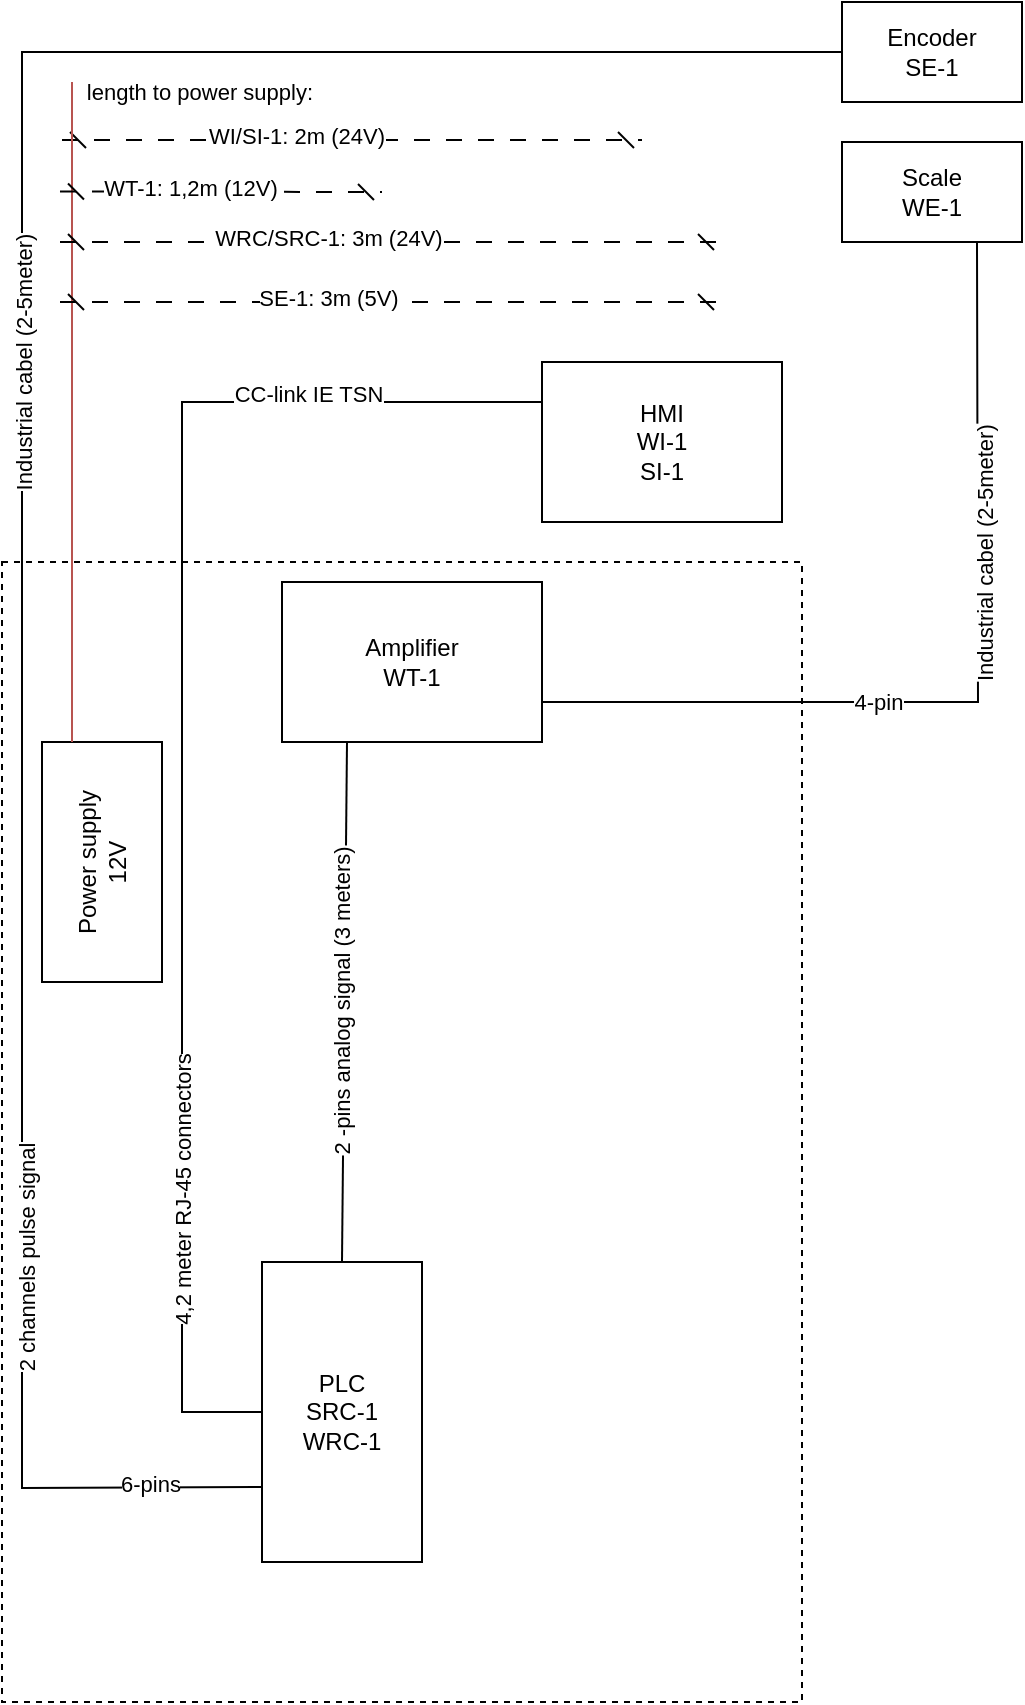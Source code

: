<mxfile version="24.2.3" type="github">
  <diagram name="Page-1" id="sPys2mc9D2b48111uiaz">
    <mxGraphModel dx="976" dy="710" grid="1" gridSize="10" guides="1" tooltips="1" connect="1" arrows="1" fold="1" page="1" pageScale="1" pageWidth="827" pageHeight="1169" math="0" shadow="0">
      <root>
        <mxCell id="0" />
        <mxCell id="1" parent="0" />
        <mxCell id="R1wfHXJHx0eblm2WkBQ_-14" value="" style="rounded=0;whiteSpace=wrap;html=1;fillColor=none;dashed=1;" vertex="1" parent="1">
          <mxGeometry x="240" y="340" width="400" height="570" as="geometry" />
        </mxCell>
        <mxCell id="R1wfHXJHx0eblm2WkBQ_-7" value="Power supply&lt;div&gt;12V&lt;/div&gt;" style="rounded=0;whiteSpace=wrap;html=1;rotation=-90;" vertex="1" parent="1">
          <mxGeometry x="230" y="460" width="120" height="60" as="geometry" />
        </mxCell>
        <mxCell id="R1wfHXJHx0eblm2WkBQ_-8" value="PLC&lt;div&gt;SRC-1&lt;/div&gt;&lt;div&gt;WRC-1&lt;/div&gt;" style="rounded=0;whiteSpace=wrap;html=1;" vertex="1" parent="1">
          <mxGeometry x="370" y="690" width="80" height="150" as="geometry" />
        </mxCell>
        <mxCell id="R1wfHXJHx0eblm2WkBQ_-9" value="HMI&lt;div&gt;WI-1&lt;/div&gt;&lt;div&gt;SI-1&lt;/div&gt;" style="rounded=0;whiteSpace=wrap;html=1;" vertex="1" parent="1">
          <mxGeometry x="510" y="240" width="120" height="80" as="geometry" />
        </mxCell>
        <mxCell id="R1wfHXJHx0eblm2WkBQ_-10" value="Encoder&lt;div&gt;SE-1&lt;/div&gt;" style="rounded=0;whiteSpace=wrap;html=1;" vertex="1" parent="1">
          <mxGeometry x="660" y="60" width="90" height="50" as="geometry" />
        </mxCell>
        <mxCell id="R1wfHXJHx0eblm2WkBQ_-11" value="Scale&lt;div&gt;WE-1&lt;/div&gt;" style="rounded=0;whiteSpace=wrap;html=1;" vertex="1" parent="1">
          <mxGeometry x="660" y="130" width="90" height="50" as="geometry" />
        </mxCell>
        <mxCell id="R1wfHXJHx0eblm2WkBQ_-13" value="&lt;div&gt;Amplifier&lt;/div&gt;&lt;div&gt;WT-1&lt;/div&gt;" style="rounded=0;whiteSpace=wrap;html=1;" vertex="1" parent="1">
          <mxGeometry x="380" y="350" width="130" height="80" as="geometry" />
        </mxCell>
        <mxCell id="R1wfHXJHx0eblm2WkBQ_-15" value="" style="endArrow=none;html=1;rounded=0;entryX=0;entryY=0.25;entryDx=0;entryDy=0;exitX=0;exitY=0.5;exitDx=0;exitDy=0;" edge="1" parent="1" source="R1wfHXJHx0eblm2WkBQ_-8" target="R1wfHXJHx0eblm2WkBQ_-9">
          <mxGeometry width="50" height="50" relative="1" as="geometry">
            <mxPoint x="150" y="305" as="sourcePoint" />
            <mxPoint x="200" y="255" as="targetPoint" />
            <Array as="points">
              <mxPoint x="330" y="765" />
              <mxPoint x="330" y="260" />
            </Array>
          </mxGeometry>
        </mxCell>
        <mxCell id="R1wfHXJHx0eblm2WkBQ_-26" value="CC-link IE TSN" style="edgeLabel;html=1;align=center;verticalAlign=middle;resizable=0;points=[];" vertex="1" connectable="0" parent="R1wfHXJHx0eblm2WkBQ_-15">
          <mxGeometry x="0.677" y="4" relative="1" as="geometry">
            <mxPoint as="offset" />
          </mxGeometry>
        </mxCell>
        <mxCell id="R1wfHXJHx0eblm2WkBQ_-27" value="4,2 meter RJ-45 connectors" style="edgeLabel;html=1;align=center;verticalAlign=middle;resizable=0;points=[];rotation=-90;" vertex="1" connectable="0" parent="R1wfHXJHx0eblm2WkBQ_-15">
          <mxGeometry x="-0.583" relative="1" as="geometry">
            <mxPoint as="offset" />
          </mxGeometry>
        </mxCell>
        <mxCell id="R1wfHXJHx0eblm2WkBQ_-16" value="" style="endArrow=none;html=1;rounded=0;entryX=0.75;entryY=1;entryDx=0;entryDy=0;exitX=1;exitY=0.75;exitDx=0;exitDy=0;" edge="1" parent="1" source="R1wfHXJHx0eblm2WkBQ_-13" target="R1wfHXJHx0eblm2WkBQ_-11">
          <mxGeometry width="50" height="50" relative="1" as="geometry">
            <mxPoint x="728" y="360" as="sourcePoint" />
            <mxPoint x="730" y="200" as="targetPoint" />
            <Array as="points">
              <mxPoint x="728" y="410" />
            </Array>
          </mxGeometry>
        </mxCell>
        <mxCell id="R1wfHXJHx0eblm2WkBQ_-17" value="4-pin" style="edgeLabel;html=1;align=center;verticalAlign=middle;resizable=0;points=[];" vertex="1" connectable="0" parent="R1wfHXJHx0eblm2WkBQ_-16">
          <mxGeometry x="-0.252" relative="1" as="geometry">
            <mxPoint as="offset" />
          </mxGeometry>
        </mxCell>
        <mxCell id="R1wfHXJHx0eblm2WkBQ_-18" value="Industrial cabel (2-5meter)" style="edgeLabel;html=1;align=center;verticalAlign=middle;resizable=0;points=[];rotation=-90;" vertex="1" connectable="0" parent="R1wfHXJHx0eblm2WkBQ_-16">
          <mxGeometry x="0.304" y="-3" relative="1" as="geometry">
            <mxPoint as="offset" />
          </mxGeometry>
        </mxCell>
        <mxCell id="R1wfHXJHx0eblm2WkBQ_-19" value="" style="endArrow=none;html=1;rounded=0;entryX=0;entryY=0.5;entryDx=0;entryDy=0;exitX=0;exitY=0.75;exitDx=0;exitDy=0;" edge="1" parent="1" source="R1wfHXJHx0eblm2WkBQ_-8" target="R1wfHXJHx0eblm2WkBQ_-10">
          <mxGeometry width="50" height="50" relative="1" as="geometry">
            <mxPoint x="120" y="380" as="sourcePoint" />
            <mxPoint x="510" y="110" as="targetPoint" />
            <Array as="points">
              <mxPoint x="250" y="803" />
              <mxPoint x="250" y="85" />
            </Array>
          </mxGeometry>
        </mxCell>
        <mxCell id="R1wfHXJHx0eblm2WkBQ_-20" value="6-pins" style="edgeLabel;html=1;align=center;verticalAlign=middle;resizable=0;points=[];" vertex="1" connectable="0" parent="R1wfHXJHx0eblm2WkBQ_-19">
          <mxGeometry x="-0.91" y="-2" relative="1" as="geometry">
            <mxPoint as="offset" />
          </mxGeometry>
        </mxCell>
        <mxCell id="R1wfHXJHx0eblm2WkBQ_-21" value="Industrial cabel (2-5meter)" style="edgeLabel;html=1;align=center;verticalAlign=middle;resizable=0;points=[];rotation=-90;" vertex="1" connectable="0" parent="R1wfHXJHx0eblm2WkBQ_-19">
          <mxGeometry x="0.095" y="-1" relative="1" as="geometry">
            <mxPoint y="1" as="offset" />
          </mxGeometry>
        </mxCell>
        <mxCell id="R1wfHXJHx0eblm2WkBQ_-25" value="2 channels pulse signal" style="edgeLabel;html=1;align=center;verticalAlign=middle;resizable=0;points=[];rotation=-90;" vertex="1" connectable="0" parent="R1wfHXJHx0eblm2WkBQ_-19">
          <mxGeometry x="-0.623" y="-2" relative="1" as="geometry">
            <mxPoint as="offset" />
          </mxGeometry>
        </mxCell>
        <mxCell id="R1wfHXJHx0eblm2WkBQ_-22" value="" style="endArrow=none;html=1;rounded=0;entryX=0.25;entryY=1;entryDx=0;entryDy=0;exitX=0.5;exitY=0;exitDx=0;exitDy=0;" edge="1" parent="1" source="R1wfHXJHx0eblm2WkBQ_-8" target="R1wfHXJHx0eblm2WkBQ_-13">
          <mxGeometry width="50" height="50" relative="1" as="geometry">
            <mxPoint x="120" y="415" as="sourcePoint" />
            <mxPoint x="170" y="365" as="targetPoint" />
          </mxGeometry>
        </mxCell>
        <mxCell id="R1wfHXJHx0eblm2WkBQ_-23" value="2 -pins analog signal (3 meters)" style="edgeLabel;html=1;align=center;verticalAlign=middle;resizable=0;points=[];rotation=-90;" vertex="1" connectable="0" parent="R1wfHXJHx0eblm2WkBQ_-22">
          <mxGeometry x="-0.423" y="-1" relative="1" as="geometry">
            <mxPoint x="-2" y="-55" as="offset" />
          </mxGeometry>
        </mxCell>
        <mxCell id="R1wfHXJHx0eblm2WkBQ_-28" value="" style="endArrow=dash;startArrow=dash;html=1;rounded=0;dashed=1;dashPattern=8 8;startFill=0;endFill=0;" edge="1" parent="1">
          <mxGeometry width="50" height="50" relative="1" as="geometry">
            <mxPoint x="270" y="129" as="sourcePoint" />
            <mxPoint x="560" y="129" as="targetPoint" />
          </mxGeometry>
        </mxCell>
        <mxCell id="R1wfHXJHx0eblm2WkBQ_-30" value="WI/SI-1: 2m (24V)" style="edgeLabel;html=1;align=center;verticalAlign=middle;resizable=0;points=[];" vertex="1" connectable="0" parent="R1wfHXJHx0eblm2WkBQ_-28">
          <mxGeometry x="-0.194" y="2" relative="1" as="geometry">
            <mxPoint as="offset" />
          </mxGeometry>
        </mxCell>
        <mxCell id="R1wfHXJHx0eblm2WkBQ_-29" value="" style="endArrow=none;html=1;rounded=0;exitX=1;exitY=0.25;exitDx=0;exitDy=0;fillColor=#f8cecc;strokeColor=#b85450;" edge="1" parent="1" source="R1wfHXJHx0eblm2WkBQ_-7">
          <mxGeometry width="50" height="50" relative="1" as="geometry">
            <mxPoint x="80" y="440" as="sourcePoint" />
            <mxPoint x="275" y="100" as="targetPoint" />
          </mxGeometry>
        </mxCell>
        <mxCell id="R1wfHXJHx0eblm2WkBQ_-31" value="" style="endArrow=dash;startArrow=dash;html=1;rounded=0;dashed=1;dashPattern=8 8;startFill=0;endFill=0;" edge="1" parent="1">
          <mxGeometry width="50" height="50" relative="1" as="geometry">
            <mxPoint x="269" y="154.77" as="sourcePoint" />
            <mxPoint x="430" y="155" as="targetPoint" />
          </mxGeometry>
        </mxCell>
        <mxCell id="R1wfHXJHx0eblm2WkBQ_-32" value="WT-1: 1,2m (12V)" style="edgeLabel;html=1;align=center;verticalAlign=middle;resizable=0;points=[];" vertex="1" connectable="0" parent="R1wfHXJHx0eblm2WkBQ_-31">
          <mxGeometry x="-0.194" y="2" relative="1" as="geometry">
            <mxPoint as="offset" />
          </mxGeometry>
        </mxCell>
        <mxCell id="R1wfHXJHx0eblm2WkBQ_-33" value="" style="endArrow=dash;startArrow=dash;html=1;rounded=0;dashed=1;dashPattern=8 8;startFill=0;endFill=0;" edge="1" parent="1">
          <mxGeometry width="50" height="50" relative="1" as="geometry">
            <mxPoint x="269" y="180" as="sourcePoint" />
            <mxPoint x="600" y="180" as="targetPoint" />
          </mxGeometry>
        </mxCell>
        <mxCell id="R1wfHXJHx0eblm2WkBQ_-34" value="WRC/SRC-1: 3m (24V)" style="edgeLabel;html=1;align=center;verticalAlign=middle;resizable=0;points=[];" vertex="1" connectable="0" parent="R1wfHXJHx0eblm2WkBQ_-33">
          <mxGeometry x="-0.194" y="2" relative="1" as="geometry">
            <mxPoint as="offset" />
          </mxGeometry>
        </mxCell>
        <mxCell id="R1wfHXJHx0eblm2WkBQ_-35" value="&lt;span style=&quot;font-size: 11px; background-color: rgb(255, 255, 255);&quot;&gt;length to power supply:&amp;nbsp;&lt;/span&gt;" style="text;html=1;align=center;verticalAlign=middle;resizable=0;points=[];autosize=1;strokeColor=none;fillColor=none;" vertex="1" parent="1">
          <mxGeometry x="270" y="90" width="140" height="30" as="geometry" />
        </mxCell>
        <mxCell id="R1wfHXJHx0eblm2WkBQ_-36" value="" style="endArrow=dash;startArrow=dash;html=1;rounded=0;dashed=1;dashPattern=8 8;startFill=0;endFill=0;" edge="1" parent="1">
          <mxGeometry width="50" height="50" relative="1" as="geometry">
            <mxPoint x="269" y="210" as="sourcePoint" />
            <mxPoint x="600" y="210" as="targetPoint" />
          </mxGeometry>
        </mxCell>
        <mxCell id="R1wfHXJHx0eblm2WkBQ_-37" value="SE-1: 3m (5V)" style="edgeLabel;html=1;align=center;verticalAlign=middle;resizable=0;points=[];" vertex="1" connectable="0" parent="R1wfHXJHx0eblm2WkBQ_-36">
          <mxGeometry x="-0.194" y="2" relative="1" as="geometry">
            <mxPoint as="offset" />
          </mxGeometry>
        </mxCell>
      </root>
    </mxGraphModel>
  </diagram>
</mxfile>
